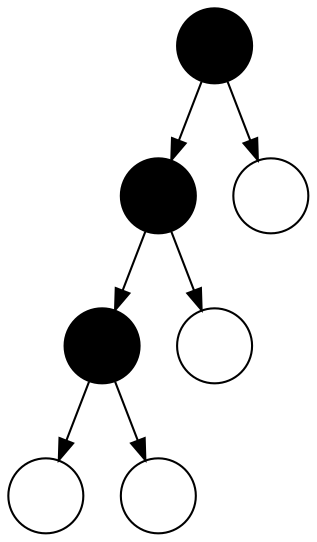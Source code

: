 digraph G {
a[shape=circle,fillcolor=black,style=filled,label=""];
b[shape=circle,fillcolor=black,style=filled,label=""];
c[shape=circle,fillcolor=black,style=filled,label=""];
d[shape=circle,fillcolor=white,label=""];
e[shape=circle,fillcolor=white,label=""];
f[shape=circle,fillcolor=white,label=""];
g[shape=circle,fillcolor=white,label=""];
a->{b;g};
b->{c;f};
c->{d;e};
}